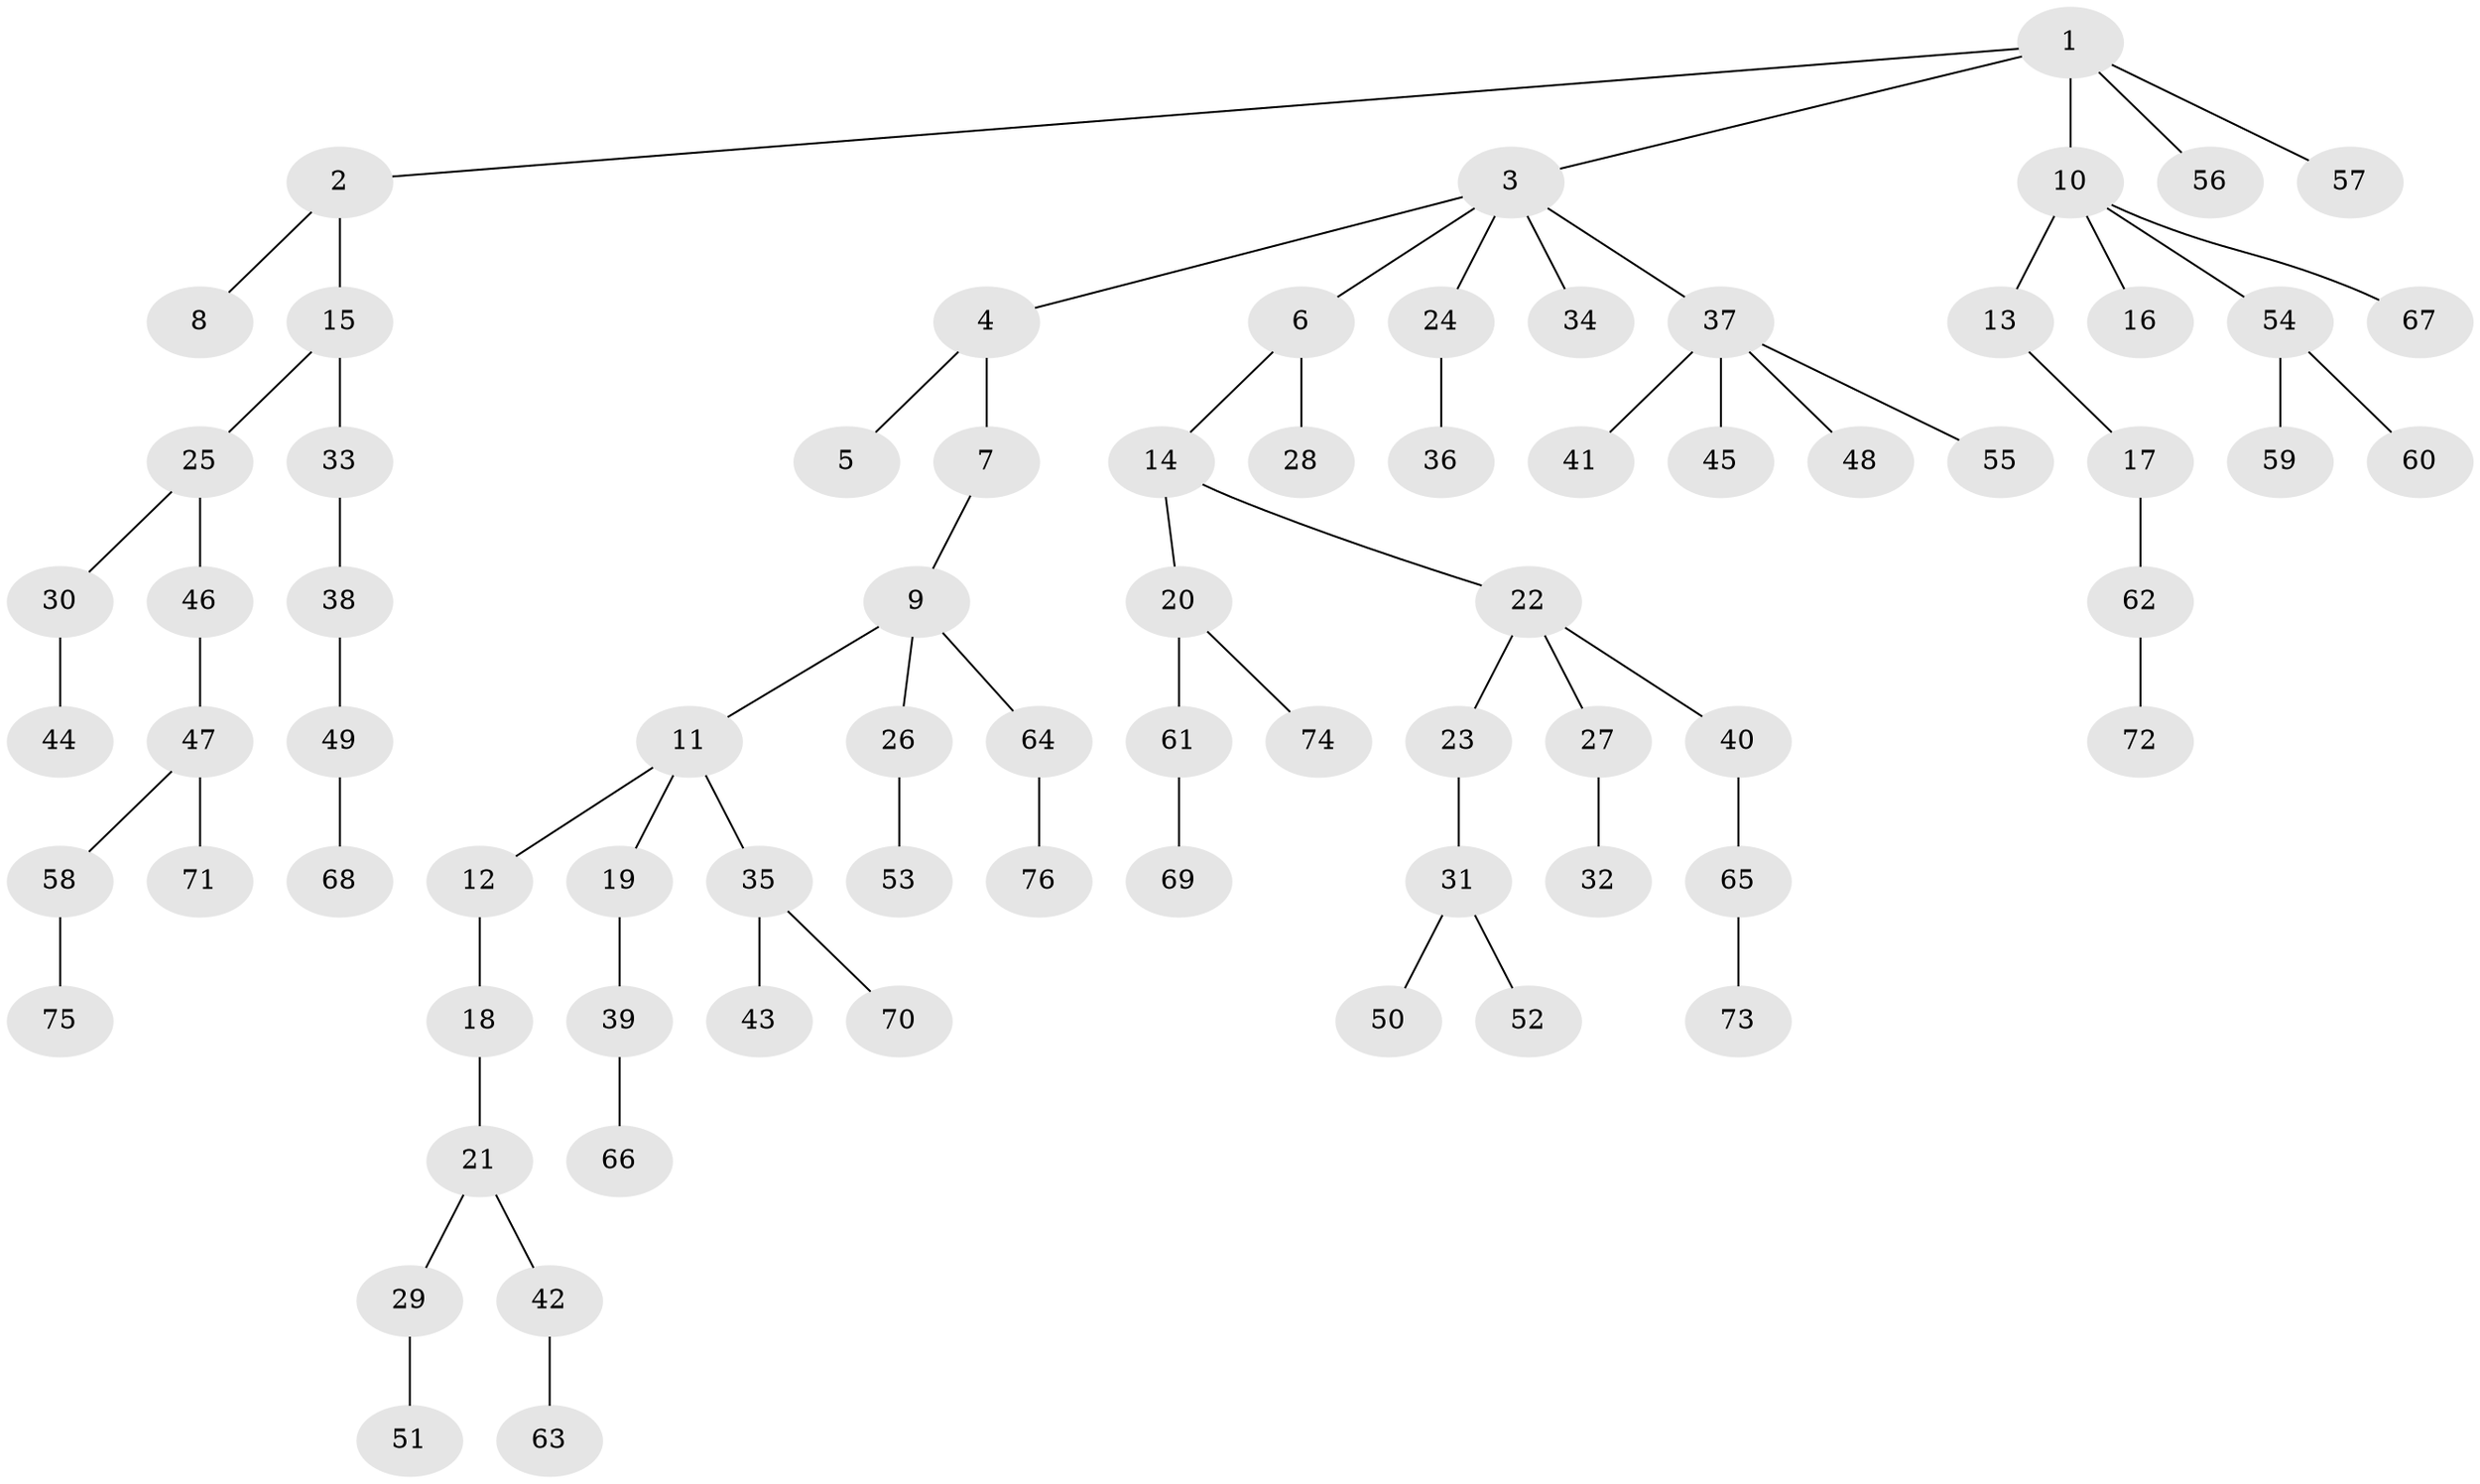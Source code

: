 // Generated by graph-tools (version 1.1) at 2025/02/03/09/25 03:02:20]
// undirected, 76 vertices, 75 edges
graph export_dot {
graph [start="1"]
  node [color=gray90,style=filled];
  1;
  2;
  3;
  4;
  5;
  6;
  7;
  8;
  9;
  10;
  11;
  12;
  13;
  14;
  15;
  16;
  17;
  18;
  19;
  20;
  21;
  22;
  23;
  24;
  25;
  26;
  27;
  28;
  29;
  30;
  31;
  32;
  33;
  34;
  35;
  36;
  37;
  38;
  39;
  40;
  41;
  42;
  43;
  44;
  45;
  46;
  47;
  48;
  49;
  50;
  51;
  52;
  53;
  54;
  55;
  56;
  57;
  58;
  59;
  60;
  61;
  62;
  63;
  64;
  65;
  66;
  67;
  68;
  69;
  70;
  71;
  72;
  73;
  74;
  75;
  76;
  1 -- 2;
  1 -- 3;
  1 -- 10;
  1 -- 56;
  1 -- 57;
  2 -- 8;
  2 -- 15;
  3 -- 4;
  3 -- 6;
  3 -- 24;
  3 -- 34;
  3 -- 37;
  4 -- 5;
  4 -- 7;
  6 -- 14;
  6 -- 28;
  7 -- 9;
  9 -- 11;
  9 -- 26;
  9 -- 64;
  10 -- 13;
  10 -- 16;
  10 -- 54;
  10 -- 67;
  11 -- 12;
  11 -- 19;
  11 -- 35;
  12 -- 18;
  13 -- 17;
  14 -- 20;
  14 -- 22;
  15 -- 25;
  15 -- 33;
  17 -- 62;
  18 -- 21;
  19 -- 39;
  20 -- 61;
  20 -- 74;
  21 -- 29;
  21 -- 42;
  22 -- 23;
  22 -- 27;
  22 -- 40;
  23 -- 31;
  24 -- 36;
  25 -- 30;
  25 -- 46;
  26 -- 53;
  27 -- 32;
  29 -- 51;
  30 -- 44;
  31 -- 50;
  31 -- 52;
  33 -- 38;
  35 -- 43;
  35 -- 70;
  37 -- 41;
  37 -- 45;
  37 -- 48;
  37 -- 55;
  38 -- 49;
  39 -- 66;
  40 -- 65;
  42 -- 63;
  46 -- 47;
  47 -- 58;
  47 -- 71;
  49 -- 68;
  54 -- 59;
  54 -- 60;
  58 -- 75;
  61 -- 69;
  62 -- 72;
  64 -- 76;
  65 -- 73;
}
